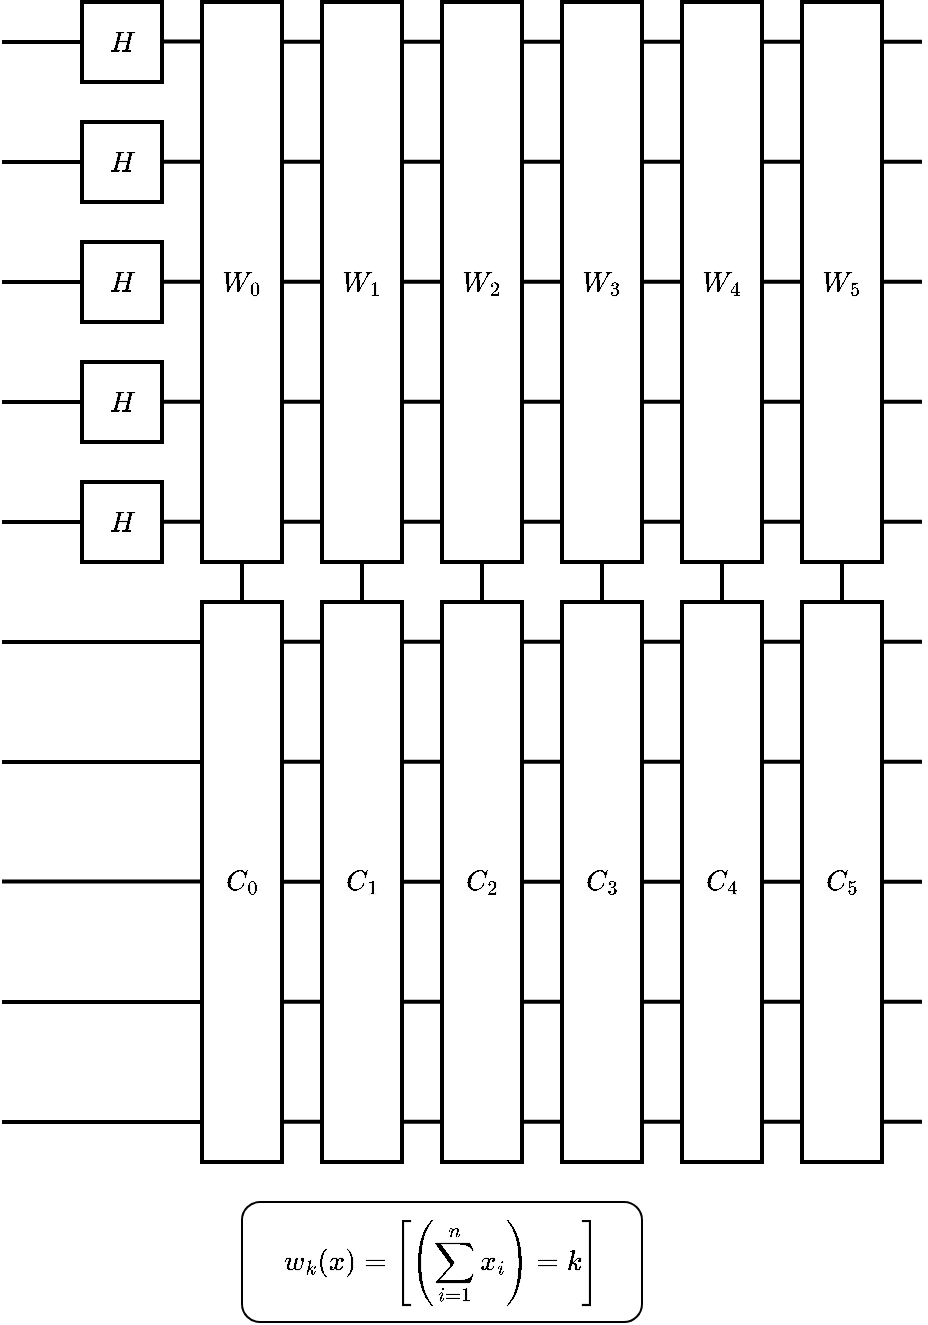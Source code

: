 <mxfile version="14.1.8" type="device"><diagram id="QLRt1LQHnvGc4lf2FzZx" name="Page-1"><mxGraphModel dx="1185" dy="803" grid="1" gridSize="10" guides="1" tooltips="1" connect="1" arrows="1" fold="1" page="1" pageScale="1" pageWidth="850" pageHeight="1100" math="1" shadow="0"><root><mxCell id="0"/><mxCell id="1" parent="0"/><mxCell id="IJYWkRETUyeReEycgtkh-1" value="" style="endArrow=none;html=1;strokeWidth=2;" edge="1" parent="1"><mxGeometry width="50" height="50" relative="1" as="geometry"><mxPoint x="200" y="280" as="sourcePoint"/><mxPoint x="160" y="280" as="targetPoint"/></mxGeometry></mxCell><mxCell id="IJYWkRETUyeReEycgtkh-2" value="$$H$$" style="rounded=0;whiteSpace=wrap;html=1;strokeWidth=2;" vertex="1" parent="1"><mxGeometry x="200" y="260" width="40" height="40" as="geometry"/></mxCell><mxCell id="IJYWkRETUyeReEycgtkh-3" value="" style="endArrow=none;html=1;strokeWidth=2;" edge="1" parent="1"><mxGeometry width="50" height="50" relative="1" as="geometry"><mxPoint x="200" y="340" as="sourcePoint"/><mxPoint x="160" y="340" as="targetPoint"/></mxGeometry></mxCell><mxCell id="IJYWkRETUyeReEycgtkh-4" value="$$H$$" style="rounded=0;whiteSpace=wrap;html=1;strokeWidth=2;" vertex="1" parent="1"><mxGeometry x="200" y="320" width="40" height="40" as="geometry"/></mxCell><mxCell id="IJYWkRETUyeReEycgtkh-5" value="" style="endArrow=none;html=1;strokeWidth=2;" edge="1" parent="1"><mxGeometry width="50" height="50" relative="1" as="geometry"><mxPoint x="200" y="400" as="sourcePoint"/><mxPoint x="160" y="400" as="targetPoint"/></mxGeometry></mxCell><mxCell id="IJYWkRETUyeReEycgtkh-6" value="$$H$$" style="rounded=0;whiteSpace=wrap;html=1;strokeWidth=2;" vertex="1" parent="1"><mxGeometry x="200" y="380" width="40" height="40" as="geometry"/></mxCell><mxCell id="IJYWkRETUyeReEycgtkh-7" value="" style="endArrow=none;html=1;strokeWidth=2;" edge="1" parent="1"><mxGeometry width="50" height="50" relative="1" as="geometry"><mxPoint x="200" y="460" as="sourcePoint"/><mxPoint x="160" y="460" as="targetPoint"/></mxGeometry></mxCell><mxCell id="IJYWkRETUyeReEycgtkh-8" value="$$H$$" style="rounded=0;whiteSpace=wrap;html=1;strokeWidth=2;" vertex="1" parent="1"><mxGeometry x="200" y="440" width="40" height="40" as="geometry"/></mxCell><mxCell id="IJYWkRETUyeReEycgtkh-9" value="" style="endArrow=none;html=1;strokeWidth=2;" edge="1" parent="1"><mxGeometry width="50" height="50" relative="1" as="geometry"><mxPoint x="200" y="520" as="sourcePoint"/><mxPoint x="160" y="520" as="targetPoint"/></mxGeometry></mxCell><mxCell id="IJYWkRETUyeReEycgtkh-10" value="$$H$$" style="rounded=0;whiteSpace=wrap;html=1;strokeWidth=2;" vertex="1" parent="1"><mxGeometry x="200" y="500" width="40" height="40" as="geometry"/></mxCell><mxCell id="IJYWkRETUyeReEycgtkh-11" value="" style="endArrow=none;html=1;strokeWidth=2;" edge="1" parent="1"><mxGeometry width="50" height="50" relative="1" as="geometry"><mxPoint x="260" y="580" as="sourcePoint"/><mxPoint x="160" y="580" as="targetPoint"/></mxGeometry></mxCell><mxCell id="IJYWkRETUyeReEycgtkh-52" value="" style="endArrow=none;html=1;strokeWidth=2;" edge="1" parent="1"><mxGeometry width="50" height="50" relative="1" as="geometry"><mxPoint x="260" y="279.76" as="sourcePoint"/><mxPoint x="240" y="279.76" as="targetPoint"/></mxGeometry></mxCell><mxCell id="IJYWkRETUyeReEycgtkh-69" value="" style="endArrow=none;html=1;strokeWidth=2;" edge="1" parent="1"><mxGeometry width="50" height="50" relative="1" as="geometry"><mxPoint x="260" y="519.83" as="sourcePoint"/><mxPoint x="240" y="519.83" as="targetPoint"/></mxGeometry></mxCell><mxCell id="IJYWkRETUyeReEycgtkh-70" value="" style="endArrow=none;html=1;strokeWidth=2;" edge="1" parent="1"><mxGeometry width="50" height="50" relative="1" as="geometry"><mxPoint x="260" y="459.83" as="sourcePoint"/><mxPoint x="240" y="459.83" as="targetPoint"/></mxGeometry></mxCell><mxCell id="IJYWkRETUyeReEycgtkh-71" value="" style="endArrow=none;html=1;strokeWidth=2;" edge="1" parent="1"><mxGeometry width="50" height="50" relative="1" as="geometry"><mxPoint x="260" y="399.83" as="sourcePoint"/><mxPoint x="240" y="399.83" as="targetPoint"/></mxGeometry></mxCell><mxCell id="IJYWkRETUyeReEycgtkh-72" value="" style="endArrow=none;html=1;strokeWidth=2;" edge="1" parent="1"><mxGeometry width="50" height="50" relative="1" as="geometry"><mxPoint x="260" y="339.83" as="sourcePoint"/><mxPoint x="240" y="339.83" as="targetPoint"/></mxGeometry></mxCell><mxCell id="IJYWkRETUyeReEycgtkh-223" style="edgeStyle=orthogonalEdgeStyle;rounded=0;orthogonalLoop=1;jettySize=auto;html=1;exitX=0.5;exitY=1;exitDx=0;exitDy=0;endArrow=none;endFill=0;strokeWidth=2;" edge="1" parent="1" source="IJYWkRETUyeReEycgtkh-134" target="IJYWkRETUyeReEycgtkh-178"><mxGeometry relative="1" as="geometry"/></mxCell><mxCell id="IJYWkRETUyeReEycgtkh-134" value="$$W_0$$" style="rounded=0;whiteSpace=wrap;html=1;strokeWidth=2;" vertex="1" parent="1"><mxGeometry x="260" y="260" width="40" height="280" as="geometry"/></mxCell><mxCell id="IJYWkRETUyeReEycgtkh-222" style="edgeStyle=orthogonalEdgeStyle;rounded=0;orthogonalLoop=1;jettySize=auto;html=1;exitX=0.5;exitY=1;exitDx=0;exitDy=0;endArrow=none;endFill=0;strokeWidth=2;" edge="1" parent="1" source="IJYWkRETUyeReEycgtkh-135" target="IJYWkRETUyeReEycgtkh-179"><mxGeometry relative="1" as="geometry"/></mxCell><mxCell id="IJYWkRETUyeReEycgtkh-135" value="$$W_1$$" style="rounded=0;whiteSpace=wrap;html=1;strokeWidth=2;" vertex="1" parent="1"><mxGeometry x="320" y="260" width="40" height="280" as="geometry"/></mxCell><mxCell id="IJYWkRETUyeReEycgtkh-221" style="edgeStyle=orthogonalEdgeStyle;rounded=0;orthogonalLoop=1;jettySize=auto;html=1;exitX=0.5;exitY=1;exitDx=0;exitDy=0;endArrow=none;endFill=0;strokeWidth=2;" edge="1" parent="1" source="IJYWkRETUyeReEycgtkh-136" target="IJYWkRETUyeReEycgtkh-180"><mxGeometry relative="1" as="geometry"/></mxCell><mxCell id="IJYWkRETUyeReEycgtkh-136" value="$$W_2$$" style="rounded=0;whiteSpace=wrap;html=1;strokeWidth=2;" vertex="1" parent="1"><mxGeometry x="380" y="260" width="40" height="280" as="geometry"/></mxCell><mxCell id="IJYWkRETUyeReEycgtkh-220" style="edgeStyle=orthogonalEdgeStyle;rounded=0;orthogonalLoop=1;jettySize=auto;html=1;exitX=0.5;exitY=1;exitDx=0;exitDy=0;endArrow=none;endFill=0;strokeWidth=2;" edge="1" parent="1" source="IJYWkRETUyeReEycgtkh-137" target="IJYWkRETUyeReEycgtkh-181"><mxGeometry relative="1" as="geometry"/></mxCell><mxCell id="IJYWkRETUyeReEycgtkh-137" value="$$W_3$$" style="rounded=0;whiteSpace=wrap;html=1;strokeWidth=2;" vertex="1" parent="1"><mxGeometry x="440" y="260" width="40" height="280" as="geometry"/></mxCell><mxCell id="IJYWkRETUyeReEycgtkh-218" style="edgeStyle=orthogonalEdgeStyle;rounded=0;orthogonalLoop=1;jettySize=auto;html=1;exitX=0.5;exitY=1;exitDx=0;exitDy=0;endArrow=none;endFill=0;strokeWidth=2;" edge="1" parent="1" source="IJYWkRETUyeReEycgtkh-138" target="IJYWkRETUyeReEycgtkh-182"><mxGeometry relative="1" as="geometry"/></mxCell><mxCell id="IJYWkRETUyeReEycgtkh-138" value="$$W_4$$" style="rounded=0;whiteSpace=wrap;html=1;strokeWidth=2;" vertex="1" parent="1"><mxGeometry x="500" y="260" width="40" height="280" as="geometry"/></mxCell><mxCell id="IJYWkRETUyeReEycgtkh-219" style="edgeStyle=orthogonalEdgeStyle;rounded=0;orthogonalLoop=1;jettySize=auto;html=1;exitX=0.5;exitY=1;exitDx=0;exitDy=0;endArrow=none;endFill=0;strokeWidth=2;" edge="1" parent="1" source="IJYWkRETUyeReEycgtkh-139" target="IJYWkRETUyeReEycgtkh-183"><mxGeometry relative="1" as="geometry"/></mxCell><mxCell id="IJYWkRETUyeReEycgtkh-139" value="$$W_5$$" style="rounded=0;whiteSpace=wrap;html=1;strokeWidth=2;" vertex="1" parent="1"><mxGeometry x="560" y="260" width="40" height="280" as="geometry"/></mxCell><mxCell id="IJYWkRETUyeReEycgtkh-148" value="" style="endArrow=none;html=1;strokeWidth=2;" edge="1" parent="1"><mxGeometry width="50" height="50" relative="1" as="geometry"><mxPoint x="320" y="279.83" as="sourcePoint"/><mxPoint x="300" y="279.83" as="targetPoint"/></mxGeometry></mxCell><mxCell id="IJYWkRETUyeReEycgtkh-149" value="" style="endArrow=none;html=1;strokeWidth=2;" edge="1" parent="1"><mxGeometry width="50" height="50" relative="1" as="geometry"><mxPoint x="320" y="519.9" as="sourcePoint"/><mxPoint x="300" y="519.9" as="targetPoint"/></mxGeometry></mxCell><mxCell id="IJYWkRETUyeReEycgtkh-150" value="" style="endArrow=none;html=1;strokeWidth=2;" edge="1" parent="1"><mxGeometry width="50" height="50" relative="1" as="geometry"><mxPoint x="320" y="459.9" as="sourcePoint"/><mxPoint x="300" y="459.9" as="targetPoint"/></mxGeometry></mxCell><mxCell id="IJYWkRETUyeReEycgtkh-151" value="" style="endArrow=none;html=1;strokeWidth=2;" edge="1" parent="1"><mxGeometry width="50" height="50" relative="1" as="geometry"><mxPoint x="320" y="399.9" as="sourcePoint"/><mxPoint x="300" y="399.9" as="targetPoint"/></mxGeometry></mxCell><mxCell id="IJYWkRETUyeReEycgtkh-152" value="" style="endArrow=none;html=1;strokeWidth=2;" edge="1" parent="1"><mxGeometry width="50" height="50" relative="1" as="geometry"><mxPoint x="320" y="339.9" as="sourcePoint"/><mxPoint x="300" y="339.9" as="targetPoint"/></mxGeometry></mxCell><mxCell id="IJYWkRETUyeReEycgtkh-153" value="" style="endArrow=none;html=1;strokeWidth=2;" edge="1" parent="1"><mxGeometry width="50" height="50" relative="1" as="geometry"><mxPoint x="380" y="279.83" as="sourcePoint"/><mxPoint x="360" y="279.83" as="targetPoint"/></mxGeometry></mxCell><mxCell id="IJYWkRETUyeReEycgtkh-154" value="" style="endArrow=none;html=1;strokeWidth=2;" edge="1" parent="1"><mxGeometry width="50" height="50" relative="1" as="geometry"><mxPoint x="380" y="519.9" as="sourcePoint"/><mxPoint x="360" y="519.9" as="targetPoint"/></mxGeometry></mxCell><mxCell id="IJYWkRETUyeReEycgtkh-155" value="" style="endArrow=none;html=1;strokeWidth=2;" edge="1" parent="1"><mxGeometry width="50" height="50" relative="1" as="geometry"><mxPoint x="380" y="459.9" as="sourcePoint"/><mxPoint x="360" y="459.9" as="targetPoint"/></mxGeometry></mxCell><mxCell id="IJYWkRETUyeReEycgtkh-156" value="" style="endArrow=none;html=1;strokeWidth=2;" edge="1" parent="1"><mxGeometry width="50" height="50" relative="1" as="geometry"><mxPoint x="380" y="399.9" as="sourcePoint"/><mxPoint x="360" y="399.9" as="targetPoint"/></mxGeometry></mxCell><mxCell id="IJYWkRETUyeReEycgtkh-157" value="" style="endArrow=none;html=1;strokeWidth=2;" edge="1" parent="1"><mxGeometry width="50" height="50" relative="1" as="geometry"><mxPoint x="380" y="339.9" as="sourcePoint"/><mxPoint x="360" y="339.9" as="targetPoint"/></mxGeometry></mxCell><mxCell id="IJYWkRETUyeReEycgtkh-158" value="" style="endArrow=none;html=1;strokeWidth=2;" edge="1" parent="1"><mxGeometry width="50" height="50" relative="1" as="geometry"><mxPoint x="440" y="279.83" as="sourcePoint"/><mxPoint x="420" y="279.83" as="targetPoint"/></mxGeometry></mxCell><mxCell id="IJYWkRETUyeReEycgtkh-159" value="" style="endArrow=none;html=1;strokeWidth=2;" edge="1" parent="1"><mxGeometry width="50" height="50" relative="1" as="geometry"><mxPoint x="440" y="519.9" as="sourcePoint"/><mxPoint x="420" y="519.9" as="targetPoint"/></mxGeometry></mxCell><mxCell id="IJYWkRETUyeReEycgtkh-160" value="" style="endArrow=none;html=1;strokeWidth=2;" edge="1" parent="1"><mxGeometry width="50" height="50" relative="1" as="geometry"><mxPoint x="440" y="459.9" as="sourcePoint"/><mxPoint x="420" y="459.9" as="targetPoint"/></mxGeometry></mxCell><mxCell id="IJYWkRETUyeReEycgtkh-161" value="" style="endArrow=none;html=1;strokeWidth=2;" edge="1" parent="1"><mxGeometry width="50" height="50" relative="1" as="geometry"><mxPoint x="440" y="399.9" as="sourcePoint"/><mxPoint x="420" y="399.9" as="targetPoint"/></mxGeometry></mxCell><mxCell id="IJYWkRETUyeReEycgtkh-162" value="" style="endArrow=none;html=1;strokeWidth=2;" edge="1" parent="1"><mxGeometry width="50" height="50" relative="1" as="geometry"><mxPoint x="440" y="339.9" as="sourcePoint"/><mxPoint x="420" y="339.9" as="targetPoint"/></mxGeometry></mxCell><mxCell id="IJYWkRETUyeReEycgtkh-163" value="" style="endArrow=none;html=1;strokeWidth=2;" edge="1" parent="1"><mxGeometry width="50" height="50" relative="1" as="geometry"><mxPoint x="500" y="279.83" as="sourcePoint"/><mxPoint x="480" y="279.83" as="targetPoint"/></mxGeometry></mxCell><mxCell id="IJYWkRETUyeReEycgtkh-164" value="" style="endArrow=none;html=1;strokeWidth=2;" edge="1" parent="1"><mxGeometry width="50" height="50" relative="1" as="geometry"><mxPoint x="500" y="519.9" as="sourcePoint"/><mxPoint x="480" y="519.9" as="targetPoint"/></mxGeometry></mxCell><mxCell id="IJYWkRETUyeReEycgtkh-165" value="" style="endArrow=none;html=1;strokeWidth=2;" edge="1" parent="1"><mxGeometry width="50" height="50" relative="1" as="geometry"><mxPoint x="500" y="459.9" as="sourcePoint"/><mxPoint x="480" y="459.9" as="targetPoint"/></mxGeometry></mxCell><mxCell id="IJYWkRETUyeReEycgtkh-166" value="" style="endArrow=none;html=1;strokeWidth=2;" edge="1" parent="1"><mxGeometry width="50" height="50" relative="1" as="geometry"><mxPoint x="500" y="399.9" as="sourcePoint"/><mxPoint x="480" y="399.9" as="targetPoint"/></mxGeometry></mxCell><mxCell id="IJYWkRETUyeReEycgtkh-167" value="" style="endArrow=none;html=1;strokeWidth=2;" edge="1" parent="1"><mxGeometry width="50" height="50" relative="1" as="geometry"><mxPoint x="500" y="339.9" as="sourcePoint"/><mxPoint x="480" y="339.9" as="targetPoint"/></mxGeometry></mxCell><mxCell id="IJYWkRETUyeReEycgtkh-168" value="" style="endArrow=none;html=1;strokeWidth=2;" edge="1" parent="1"><mxGeometry width="50" height="50" relative="1" as="geometry"><mxPoint x="560" y="279.83" as="sourcePoint"/><mxPoint x="540" y="279.83" as="targetPoint"/></mxGeometry></mxCell><mxCell id="IJYWkRETUyeReEycgtkh-169" value="" style="endArrow=none;html=1;strokeWidth=2;" edge="1" parent="1"><mxGeometry width="50" height="50" relative="1" as="geometry"><mxPoint x="560" y="519.9" as="sourcePoint"/><mxPoint x="540" y="519.9" as="targetPoint"/></mxGeometry></mxCell><mxCell id="IJYWkRETUyeReEycgtkh-170" value="" style="endArrow=none;html=1;strokeWidth=2;" edge="1" parent="1"><mxGeometry width="50" height="50" relative="1" as="geometry"><mxPoint x="560" y="459.9" as="sourcePoint"/><mxPoint x="540" y="459.9" as="targetPoint"/></mxGeometry></mxCell><mxCell id="IJYWkRETUyeReEycgtkh-171" value="" style="endArrow=none;html=1;strokeWidth=2;" edge="1" parent="1"><mxGeometry width="50" height="50" relative="1" as="geometry"><mxPoint x="560" y="399.9" as="sourcePoint"/><mxPoint x="540" y="399.9" as="targetPoint"/></mxGeometry></mxCell><mxCell id="IJYWkRETUyeReEycgtkh-172" value="" style="endArrow=none;html=1;strokeWidth=2;" edge="1" parent="1"><mxGeometry width="50" height="50" relative="1" as="geometry"><mxPoint x="560" y="339.9" as="sourcePoint"/><mxPoint x="540" y="339.9" as="targetPoint"/></mxGeometry></mxCell><mxCell id="IJYWkRETUyeReEycgtkh-173" value="" style="endArrow=none;html=1;strokeWidth=2;" edge="1" parent="1"><mxGeometry width="50" height="50" relative="1" as="geometry"><mxPoint x="620" y="279.85" as="sourcePoint"/><mxPoint x="600" y="279.85" as="targetPoint"/></mxGeometry></mxCell><mxCell id="IJYWkRETUyeReEycgtkh-174" value="" style="endArrow=none;html=1;strokeWidth=2;" edge="1" parent="1"><mxGeometry width="50" height="50" relative="1" as="geometry"><mxPoint x="620" y="519.92" as="sourcePoint"/><mxPoint x="600" y="519.92" as="targetPoint"/></mxGeometry></mxCell><mxCell id="IJYWkRETUyeReEycgtkh-175" value="" style="endArrow=none;html=1;strokeWidth=2;" edge="1" parent="1"><mxGeometry width="50" height="50" relative="1" as="geometry"><mxPoint x="620" y="459.92" as="sourcePoint"/><mxPoint x="600" y="459.92" as="targetPoint"/></mxGeometry></mxCell><mxCell id="IJYWkRETUyeReEycgtkh-176" value="" style="endArrow=none;html=1;strokeWidth=2;" edge="1" parent="1"><mxGeometry width="50" height="50" relative="1" as="geometry"><mxPoint x="620" y="399.92" as="sourcePoint"/><mxPoint x="600" y="399.92" as="targetPoint"/></mxGeometry></mxCell><mxCell id="IJYWkRETUyeReEycgtkh-177" value="" style="endArrow=none;html=1;strokeWidth=2;" edge="1" parent="1"><mxGeometry width="50" height="50" relative="1" as="geometry"><mxPoint x="620" y="339.92" as="sourcePoint"/><mxPoint x="600" y="339.92" as="targetPoint"/></mxGeometry></mxCell><mxCell id="IJYWkRETUyeReEycgtkh-178" value="$$C_0$$" style="rounded=0;whiteSpace=wrap;html=1;strokeWidth=2;" vertex="1" parent="1"><mxGeometry x="260" y="560" width="40" height="280" as="geometry"/></mxCell><mxCell id="IJYWkRETUyeReEycgtkh-179" value="$$C_1$$" style="rounded=0;whiteSpace=wrap;html=1;strokeWidth=2;" vertex="1" parent="1"><mxGeometry x="320" y="560" width="40" height="280" as="geometry"/></mxCell><mxCell id="IJYWkRETUyeReEycgtkh-180" value="$$C_2$$" style="rounded=0;whiteSpace=wrap;html=1;strokeWidth=2;" vertex="1" parent="1"><mxGeometry x="380" y="560" width="40" height="280" as="geometry"/></mxCell><mxCell id="IJYWkRETUyeReEycgtkh-181" value="$$C_3$$" style="rounded=0;whiteSpace=wrap;html=1;strokeWidth=2;" vertex="1" parent="1"><mxGeometry x="440" y="560" width="40" height="280" as="geometry"/></mxCell><mxCell id="IJYWkRETUyeReEycgtkh-182" value="$$C_4$$" style="rounded=0;whiteSpace=wrap;html=1;strokeWidth=2;" vertex="1" parent="1"><mxGeometry x="500" y="560" width="40" height="280" as="geometry"/></mxCell><mxCell id="IJYWkRETUyeReEycgtkh-183" value="$$C_5$$" style="rounded=0;whiteSpace=wrap;html=1;strokeWidth=2;" vertex="1" parent="1"><mxGeometry x="560" y="560" width="40" height="280" as="geometry"/></mxCell><mxCell id="IJYWkRETUyeReEycgtkh-184" value="" style="endArrow=none;html=1;strokeWidth=2;" edge="1" parent="1"><mxGeometry width="50" height="50" relative="1" as="geometry"><mxPoint x="320" y="579.83" as="sourcePoint"/><mxPoint x="300" y="579.83" as="targetPoint"/></mxGeometry></mxCell><mxCell id="IJYWkRETUyeReEycgtkh-185" value="" style="endArrow=none;html=1;strokeWidth=2;" edge="1" parent="1"><mxGeometry width="50" height="50" relative="1" as="geometry"><mxPoint x="320" y="819.9" as="sourcePoint"/><mxPoint x="300" y="819.9" as="targetPoint"/></mxGeometry></mxCell><mxCell id="IJYWkRETUyeReEycgtkh-186" value="" style="endArrow=none;html=1;strokeWidth=2;" edge="1" parent="1"><mxGeometry width="50" height="50" relative="1" as="geometry"><mxPoint x="320" y="759.9" as="sourcePoint"/><mxPoint x="300" y="759.9" as="targetPoint"/></mxGeometry></mxCell><mxCell id="IJYWkRETUyeReEycgtkh-187" value="" style="endArrow=none;html=1;strokeWidth=2;" edge="1" parent="1"><mxGeometry width="50" height="50" relative="1" as="geometry"><mxPoint x="320" y="699.9" as="sourcePoint"/><mxPoint x="300" y="699.9" as="targetPoint"/></mxGeometry></mxCell><mxCell id="IJYWkRETUyeReEycgtkh-188" value="" style="endArrow=none;html=1;strokeWidth=2;" edge="1" parent="1"><mxGeometry width="50" height="50" relative="1" as="geometry"><mxPoint x="320" y="639.9" as="sourcePoint"/><mxPoint x="300" y="639.9" as="targetPoint"/></mxGeometry></mxCell><mxCell id="IJYWkRETUyeReEycgtkh-189" value="" style="endArrow=none;html=1;strokeWidth=2;" edge="1" parent="1"><mxGeometry width="50" height="50" relative="1" as="geometry"><mxPoint x="380" y="579.83" as="sourcePoint"/><mxPoint x="360" y="579.83" as="targetPoint"/></mxGeometry></mxCell><mxCell id="IJYWkRETUyeReEycgtkh-190" value="" style="endArrow=none;html=1;strokeWidth=2;" edge="1" parent="1"><mxGeometry width="50" height="50" relative="1" as="geometry"><mxPoint x="380" y="819.9" as="sourcePoint"/><mxPoint x="360" y="819.9" as="targetPoint"/></mxGeometry></mxCell><mxCell id="IJYWkRETUyeReEycgtkh-191" value="" style="endArrow=none;html=1;strokeWidth=2;" edge="1" parent="1"><mxGeometry width="50" height="50" relative="1" as="geometry"><mxPoint x="380" y="759.9" as="sourcePoint"/><mxPoint x="360" y="759.9" as="targetPoint"/></mxGeometry></mxCell><mxCell id="IJYWkRETUyeReEycgtkh-192" value="" style="endArrow=none;html=1;strokeWidth=2;" edge="1" parent="1"><mxGeometry width="50" height="50" relative="1" as="geometry"><mxPoint x="380" y="699.9" as="sourcePoint"/><mxPoint x="360" y="699.9" as="targetPoint"/></mxGeometry></mxCell><mxCell id="IJYWkRETUyeReEycgtkh-193" value="" style="endArrow=none;html=1;strokeWidth=2;" edge="1" parent="1"><mxGeometry width="50" height="50" relative="1" as="geometry"><mxPoint x="380" y="639.9" as="sourcePoint"/><mxPoint x="360" y="639.9" as="targetPoint"/></mxGeometry></mxCell><mxCell id="IJYWkRETUyeReEycgtkh-194" value="" style="endArrow=none;html=1;strokeWidth=2;" edge="1" parent="1"><mxGeometry width="50" height="50" relative="1" as="geometry"><mxPoint x="440" y="579.83" as="sourcePoint"/><mxPoint x="420" y="579.83" as="targetPoint"/></mxGeometry></mxCell><mxCell id="IJYWkRETUyeReEycgtkh-195" value="" style="endArrow=none;html=1;strokeWidth=2;" edge="1" parent="1"><mxGeometry width="50" height="50" relative="1" as="geometry"><mxPoint x="440" y="819.9" as="sourcePoint"/><mxPoint x="420" y="819.9" as="targetPoint"/></mxGeometry></mxCell><mxCell id="IJYWkRETUyeReEycgtkh-196" value="" style="endArrow=none;html=1;strokeWidth=2;" edge="1" parent="1"><mxGeometry width="50" height="50" relative="1" as="geometry"><mxPoint x="440" y="759.9" as="sourcePoint"/><mxPoint x="420" y="759.9" as="targetPoint"/></mxGeometry></mxCell><mxCell id="IJYWkRETUyeReEycgtkh-197" value="" style="endArrow=none;html=1;strokeWidth=2;" edge="1" parent="1"><mxGeometry width="50" height="50" relative="1" as="geometry"><mxPoint x="440" y="699.9" as="sourcePoint"/><mxPoint x="420" y="699.9" as="targetPoint"/></mxGeometry></mxCell><mxCell id="IJYWkRETUyeReEycgtkh-198" value="" style="endArrow=none;html=1;strokeWidth=2;" edge="1" parent="1"><mxGeometry width="50" height="50" relative="1" as="geometry"><mxPoint x="440" y="639.9" as="sourcePoint"/><mxPoint x="420" y="639.9" as="targetPoint"/></mxGeometry></mxCell><mxCell id="IJYWkRETUyeReEycgtkh-199" value="" style="endArrow=none;html=1;strokeWidth=2;" edge="1" parent="1"><mxGeometry width="50" height="50" relative="1" as="geometry"><mxPoint x="500" y="579.83" as="sourcePoint"/><mxPoint x="480" y="579.83" as="targetPoint"/></mxGeometry></mxCell><mxCell id="IJYWkRETUyeReEycgtkh-200" value="" style="endArrow=none;html=1;strokeWidth=2;" edge="1" parent="1"><mxGeometry width="50" height="50" relative="1" as="geometry"><mxPoint x="500" y="819.9" as="sourcePoint"/><mxPoint x="480" y="819.9" as="targetPoint"/></mxGeometry></mxCell><mxCell id="IJYWkRETUyeReEycgtkh-201" value="" style="endArrow=none;html=1;strokeWidth=2;" edge="1" parent="1"><mxGeometry width="50" height="50" relative="1" as="geometry"><mxPoint x="500" y="759.9" as="sourcePoint"/><mxPoint x="480" y="759.9" as="targetPoint"/></mxGeometry></mxCell><mxCell id="IJYWkRETUyeReEycgtkh-202" value="" style="endArrow=none;html=1;strokeWidth=2;" edge="1" parent="1"><mxGeometry width="50" height="50" relative="1" as="geometry"><mxPoint x="500" y="699.9" as="sourcePoint"/><mxPoint x="480" y="699.9" as="targetPoint"/></mxGeometry></mxCell><mxCell id="IJYWkRETUyeReEycgtkh-203" value="" style="endArrow=none;html=1;strokeWidth=2;" edge="1" parent="1"><mxGeometry width="50" height="50" relative="1" as="geometry"><mxPoint x="500" y="639.9" as="sourcePoint"/><mxPoint x="480" y="639.9" as="targetPoint"/></mxGeometry></mxCell><mxCell id="IJYWkRETUyeReEycgtkh-204" value="" style="endArrow=none;html=1;strokeWidth=2;" edge="1" parent="1"><mxGeometry width="50" height="50" relative="1" as="geometry"><mxPoint x="560" y="579.83" as="sourcePoint"/><mxPoint x="540" y="579.83" as="targetPoint"/></mxGeometry></mxCell><mxCell id="IJYWkRETUyeReEycgtkh-205" value="" style="endArrow=none;html=1;strokeWidth=2;" edge="1" parent="1"><mxGeometry width="50" height="50" relative="1" as="geometry"><mxPoint x="560" y="819.9" as="sourcePoint"/><mxPoint x="540" y="819.9" as="targetPoint"/></mxGeometry></mxCell><mxCell id="IJYWkRETUyeReEycgtkh-206" value="" style="endArrow=none;html=1;strokeWidth=2;" edge="1" parent="1"><mxGeometry width="50" height="50" relative="1" as="geometry"><mxPoint x="560" y="759.9" as="sourcePoint"/><mxPoint x="540" y="759.9" as="targetPoint"/></mxGeometry></mxCell><mxCell id="IJYWkRETUyeReEycgtkh-207" value="" style="endArrow=none;html=1;strokeWidth=2;" edge="1" parent="1"><mxGeometry width="50" height="50" relative="1" as="geometry"><mxPoint x="560" y="699.9" as="sourcePoint"/><mxPoint x="540" y="699.9" as="targetPoint"/></mxGeometry></mxCell><mxCell id="IJYWkRETUyeReEycgtkh-208" value="" style="endArrow=none;html=1;strokeWidth=2;" edge="1" parent="1"><mxGeometry width="50" height="50" relative="1" as="geometry"><mxPoint x="560" y="639.9" as="sourcePoint"/><mxPoint x="540" y="639.9" as="targetPoint"/></mxGeometry></mxCell><mxCell id="IJYWkRETUyeReEycgtkh-209" value="" style="endArrow=none;html=1;strokeWidth=2;" edge="1" parent="1"><mxGeometry width="50" height="50" relative="1" as="geometry"><mxPoint x="620" y="579.85" as="sourcePoint"/><mxPoint x="600" y="579.85" as="targetPoint"/></mxGeometry></mxCell><mxCell id="IJYWkRETUyeReEycgtkh-210" value="" style="endArrow=none;html=1;strokeWidth=2;" edge="1" parent="1"><mxGeometry width="50" height="50" relative="1" as="geometry"><mxPoint x="620" y="819.92" as="sourcePoint"/><mxPoint x="600" y="819.92" as="targetPoint"/></mxGeometry></mxCell><mxCell id="IJYWkRETUyeReEycgtkh-211" value="" style="endArrow=none;html=1;strokeWidth=2;" edge="1" parent="1"><mxGeometry width="50" height="50" relative="1" as="geometry"><mxPoint x="620" y="759.92" as="sourcePoint"/><mxPoint x="600" y="759.92" as="targetPoint"/></mxGeometry></mxCell><mxCell id="IJYWkRETUyeReEycgtkh-212" value="" style="endArrow=none;html=1;strokeWidth=2;" edge="1" parent="1"><mxGeometry width="50" height="50" relative="1" as="geometry"><mxPoint x="620" y="699.92" as="sourcePoint"/><mxPoint x="600" y="699.92" as="targetPoint"/></mxGeometry></mxCell><mxCell id="IJYWkRETUyeReEycgtkh-213" value="" style="endArrow=none;html=1;strokeWidth=2;" edge="1" parent="1"><mxGeometry width="50" height="50" relative="1" as="geometry"><mxPoint x="620" y="639.92" as="sourcePoint"/><mxPoint x="600" y="639.92" as="targetPoint"/></mxGeometry></mxCell><mxCell id="IJYWkRETUyeReEycgtkh-214" value="" style="endArrow=none;html=1;strokeWidth=2;" edge="1" parent="1"><mxGeometry width="50" height="50" relative="1" as="geometry"><mxPoint x="260" y="640" as="sourcePoint"/><mxPoint x="160" y="640" as="targetPoint"/></mxGeometry></mxCell><mxCell id="IJYWkRETUyeReEycgtkh-215" value="" style="endArrow=none;html=1;strokeWidth=2;" edge="1" parent="1"><mxGeometry width="50" height="50" relative="1" as="geometry"><mxPoint x="260" y="699.76" as="sourcePoint"/><mxPoint x="160" y="699.76" as="targetPoint"/></mxGeometry></mxCell><mxCell id="IJYWkRETUyeReEycgtkh-216" value="" style="endArrow=none;html=1;strokeWidth=2;" edge="1" parent="1"><mxGeometry width="50" height="50" relative="1" as="geometry"><mxPoint x="260" y="760" as="sourcePoint"/><mxPoint x="160" y="760" as="targetPoint"/></mxGeometry></mxCell><mxCell id="IJYWkRETUyeReEycgtkh-217" value="" style="endArrow=none;html=1;strokeWidth=2;" edge="1" parent="1"><mxGeometry width="50" height="50" relative="1" as="geometry"><mxPoint x="260" y="820" as="sourcePoint"/><mxPoint x="160" y="820" as="targetPoint"/></mxGeometry></mxCell><mxCell id="IJYWkRETUyeReEycgtkh-224" value="$$w_k(x)=\left[\left(\sum_{i=1}^nx_i\right)=k\right]$$" style="rounded=1;whiteSpace=wrap;html=1;" vertex="1" parent="1"><mxGeometry x="280" y="860" width="200" height="60" as="geometry"/></mxCell></root></mxGraphModel></diagram></mxfile>